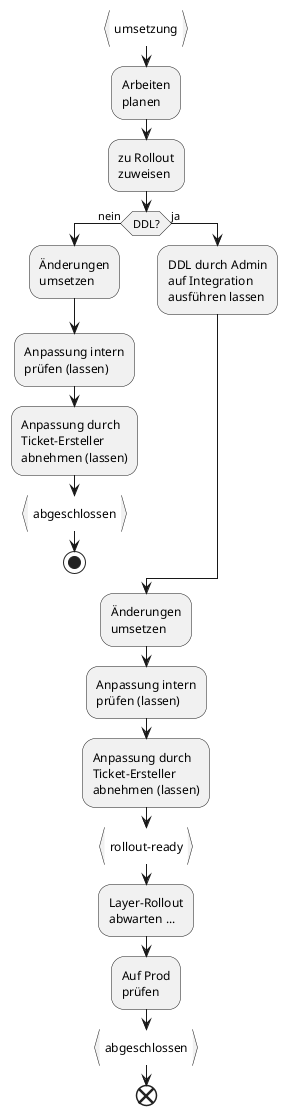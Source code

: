 @startuml
|AGI-Mitarbeiter|

:umsetzung}

:Arbeiten
planen;

:zu Rollout
zuweisen;

if (DDL?) then (nein)
  :Änderungen
  umsetzen;
  :Anpassung intern
  prüfen (lassen);
  :Anpassung durch
  Ticket-Ersteller
  abnehmen (lassen);
  :abgeschlossen}
  stop
else (ja)
  :DDL durch Admin
  auf Integration
  ausführen lassen;

endif

:Änderungen
umsetzen;

:Anpassung intern
prüfen (lassen);
:Anpassung durch
Ticket-Ersteller
abnehmen (lassen);
:rollout-ready}

:Layer-Rollout
abwarten ...;

:Auf Prod
prüfen;
:abgeschlossen}

end
@enduml